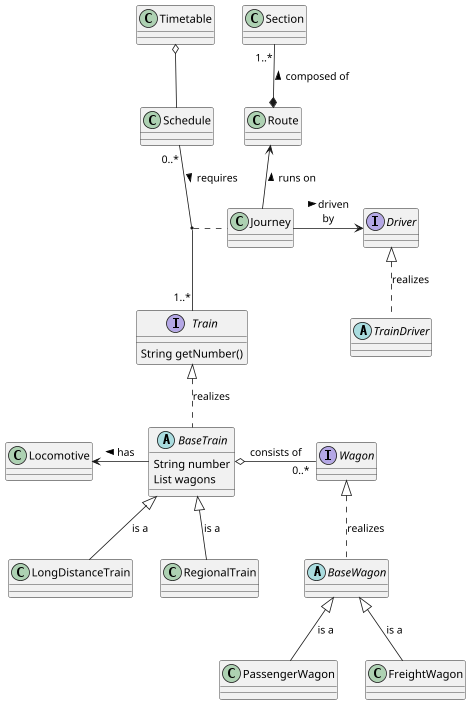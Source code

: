 @startuml
'https://plantuml.com/class-diagram

'skinparam groupInheritance 2

scale 0.8

interface Train {
  String getNumber()
}
abstract class BaseTrain {
  String number
  List wagons
}
class LongDistanceTrain
class RegionalTrain
class Locomotive

class Journey
interface Driver
abstract class TrainDriver

interface Wagon
abstract class BaseWagon
class PassengerWagon
class FreightWagon

class Route
class Section
class Schedule
class Timetable

Train            <|..        BaseTrain         : realizes
BaseTrain        <|--        LongDistanceTrain : is a
BaseTrain        <|--        RegionalTrain     : is a
BaseTrain        -l->        Locomotive        : > has
BaseTrain        o-r- "0..*" Wagon             : consists of

Wagon            <|..        BaseWagon         : realizes
BaseWagon        <|--        PassengerWagon    : is a
BaseWagon        <|--        FreightWagon      : is a

Timetable        o-d-        Schedule
Schedule "0..*"  -- "1..*"   Train        : > requires
(Schedule,Train) ..          Journey
Journey          -r->        Driver            : > driven\nby
Driver           <|.d.       TrainDriver       : realizes

Journey          -u->        Route             : runs on >
Route            *-u- "1..*" Section           : > composed of

'Route "0..*"  -  "1..*"  Section
'(Route, Section) ..      Journey
'Section       o-r-       Track

@enduml